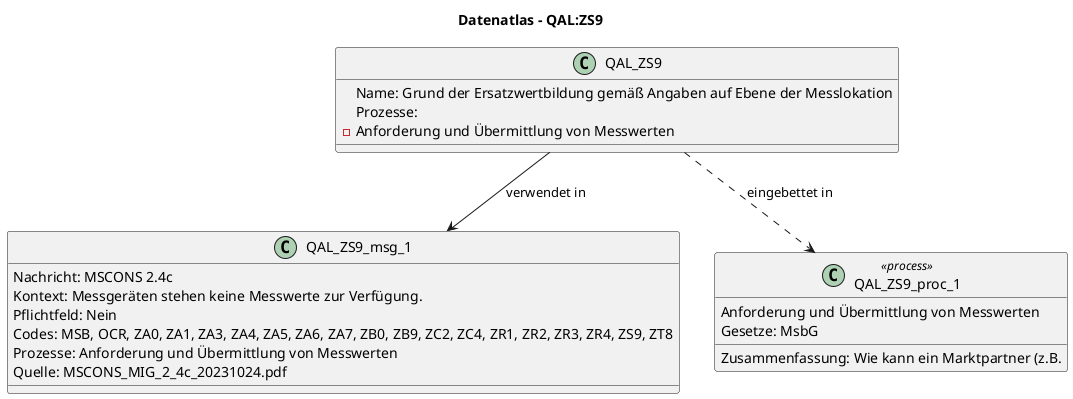 @startuml
title Datenatlas – QAL:ZS9
class QAL_ZS9 {
  Name: Grund der Ersatzwertbildung gemäß Angaben auf Ebene der Messlokation
  Prozesse:
    - Anforderung und Übermittlung von Messwerten
}
class QAL_ZS9_msg_1 {
  Nachricht: MSCONS 2.4c
  Kontext: Messgeräten stehen keine Messwerte zur Verfügung.
  Pflichtfeld: Nein
  Codes: MSB, OCR, ZA0, ZA1, ZA3, ZA4, ZA5, ZA6, ZA7, ZB0, ZB9, ZC2, ZC4, ZR1, ZR2, ZR3, ZR4, ZS9, ZT8
  Prozesse: Anforderung und Übermittlung von Messwerten
  Quelle: MSCONS_MIG_2_4c_20231024.pdf
}
QAL_ZS9 --> QAL_ZS9_msg_1 : verwendet in
class QAL_ZS9_proc_1 <<process>> {
  Anforderung und Übermittlung von Messwerten
  Gesetze: MsbG
  Zusammenfassung: Wie kann ein Marktpartner (z.B.
}
QAL_ZS9 ..> QAL_ZS9_proc_1 : eingebettet in
@enduml
